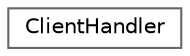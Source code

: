 digraph "Graphical Class Hierarchy"
{
 // LATEX_PDF_SIZE
  bgcolor="transparent";
  edge [fontname=Helvetica,fontsize=10,labelfontname=Helvetica,labelfontsize=10];
  node [fontname=Helvetica,fontsize=10,shape=box,height=0.2,width=0.4];
  rankdir="LR";
  Node0 [label="ClientHandler",height=0.2,width=0.4,color="grey40", fillcolor="white", style="filled",URL="$class_client_handler.html",tooltip=" "];
}
